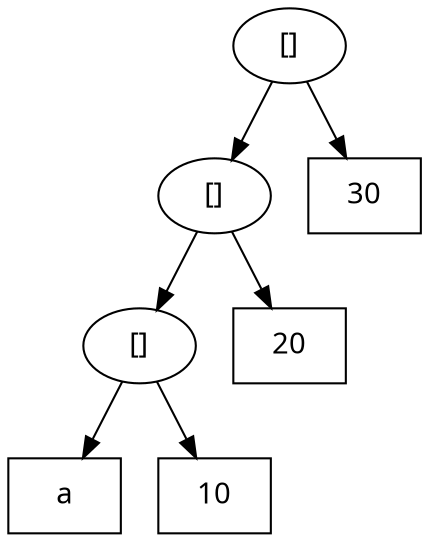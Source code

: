 digraph G {
	node [label="\N"];
	graph [bb="0,0,198,252"];
	{
		graph [bb=""];
		0 [label="[]", fontname=Verdana, shape=ellipse, pos="135,234", width="0.75", height="0.5"];
		1 [label="[]", fontname=Verdana, shape=ellipse, pos="99,162", width="0.75", height="0.5"];
		2 [label=30, fontname=Verdana, shape=box, pos="171,162", width="0.75", height="0.5"];
		3 [label="[]", fontname=Verdana, shape=ellipse, pos="63,90", width="0.75", height="0.5"];
		4 [label=20, fontname=Verdana, shape=box, pos="135,90", width="0.75", height="0.5"];
		5 [label=a, fontname=Verdana, shape=box, pos="27,18", width="0.75", height="0.5"];
		6 [label=10, fontname=Verdana, shape=box, pos="99,18", width="0.75", height="0.5"];
		0 -> 1 [pos="e,107.63,179.27 126.29,216.57 122.04,208.08 116.85,197.69 112.13,188.27"];
		0 -> 2 [pos="e,161.99,180.02 143.71,216.57 147.82,208.35 152.82,198.36 157.41,189.18"];
		1 -> 3 [pos="e,71.634,107.27 90.285,144.57 86.04,136.08 80.846,125.69 76.134,116.27"];
		1 -> 4 [pos="e,125.99,108.02 107.71,144.57 111.82,136.35 116.82,126.36 121.41,117.18"];
		3 -> 5 [pos="e,36.01,36.021 54.285,72.571 50.177,64.354 45.18,54.361 40.591,45.182"];
		3 -> 6 [pos="e,89.99,36.021 71.715,72.571 75.823,64.354 80.82,54.361 85.409,45.182"];
	}
}
